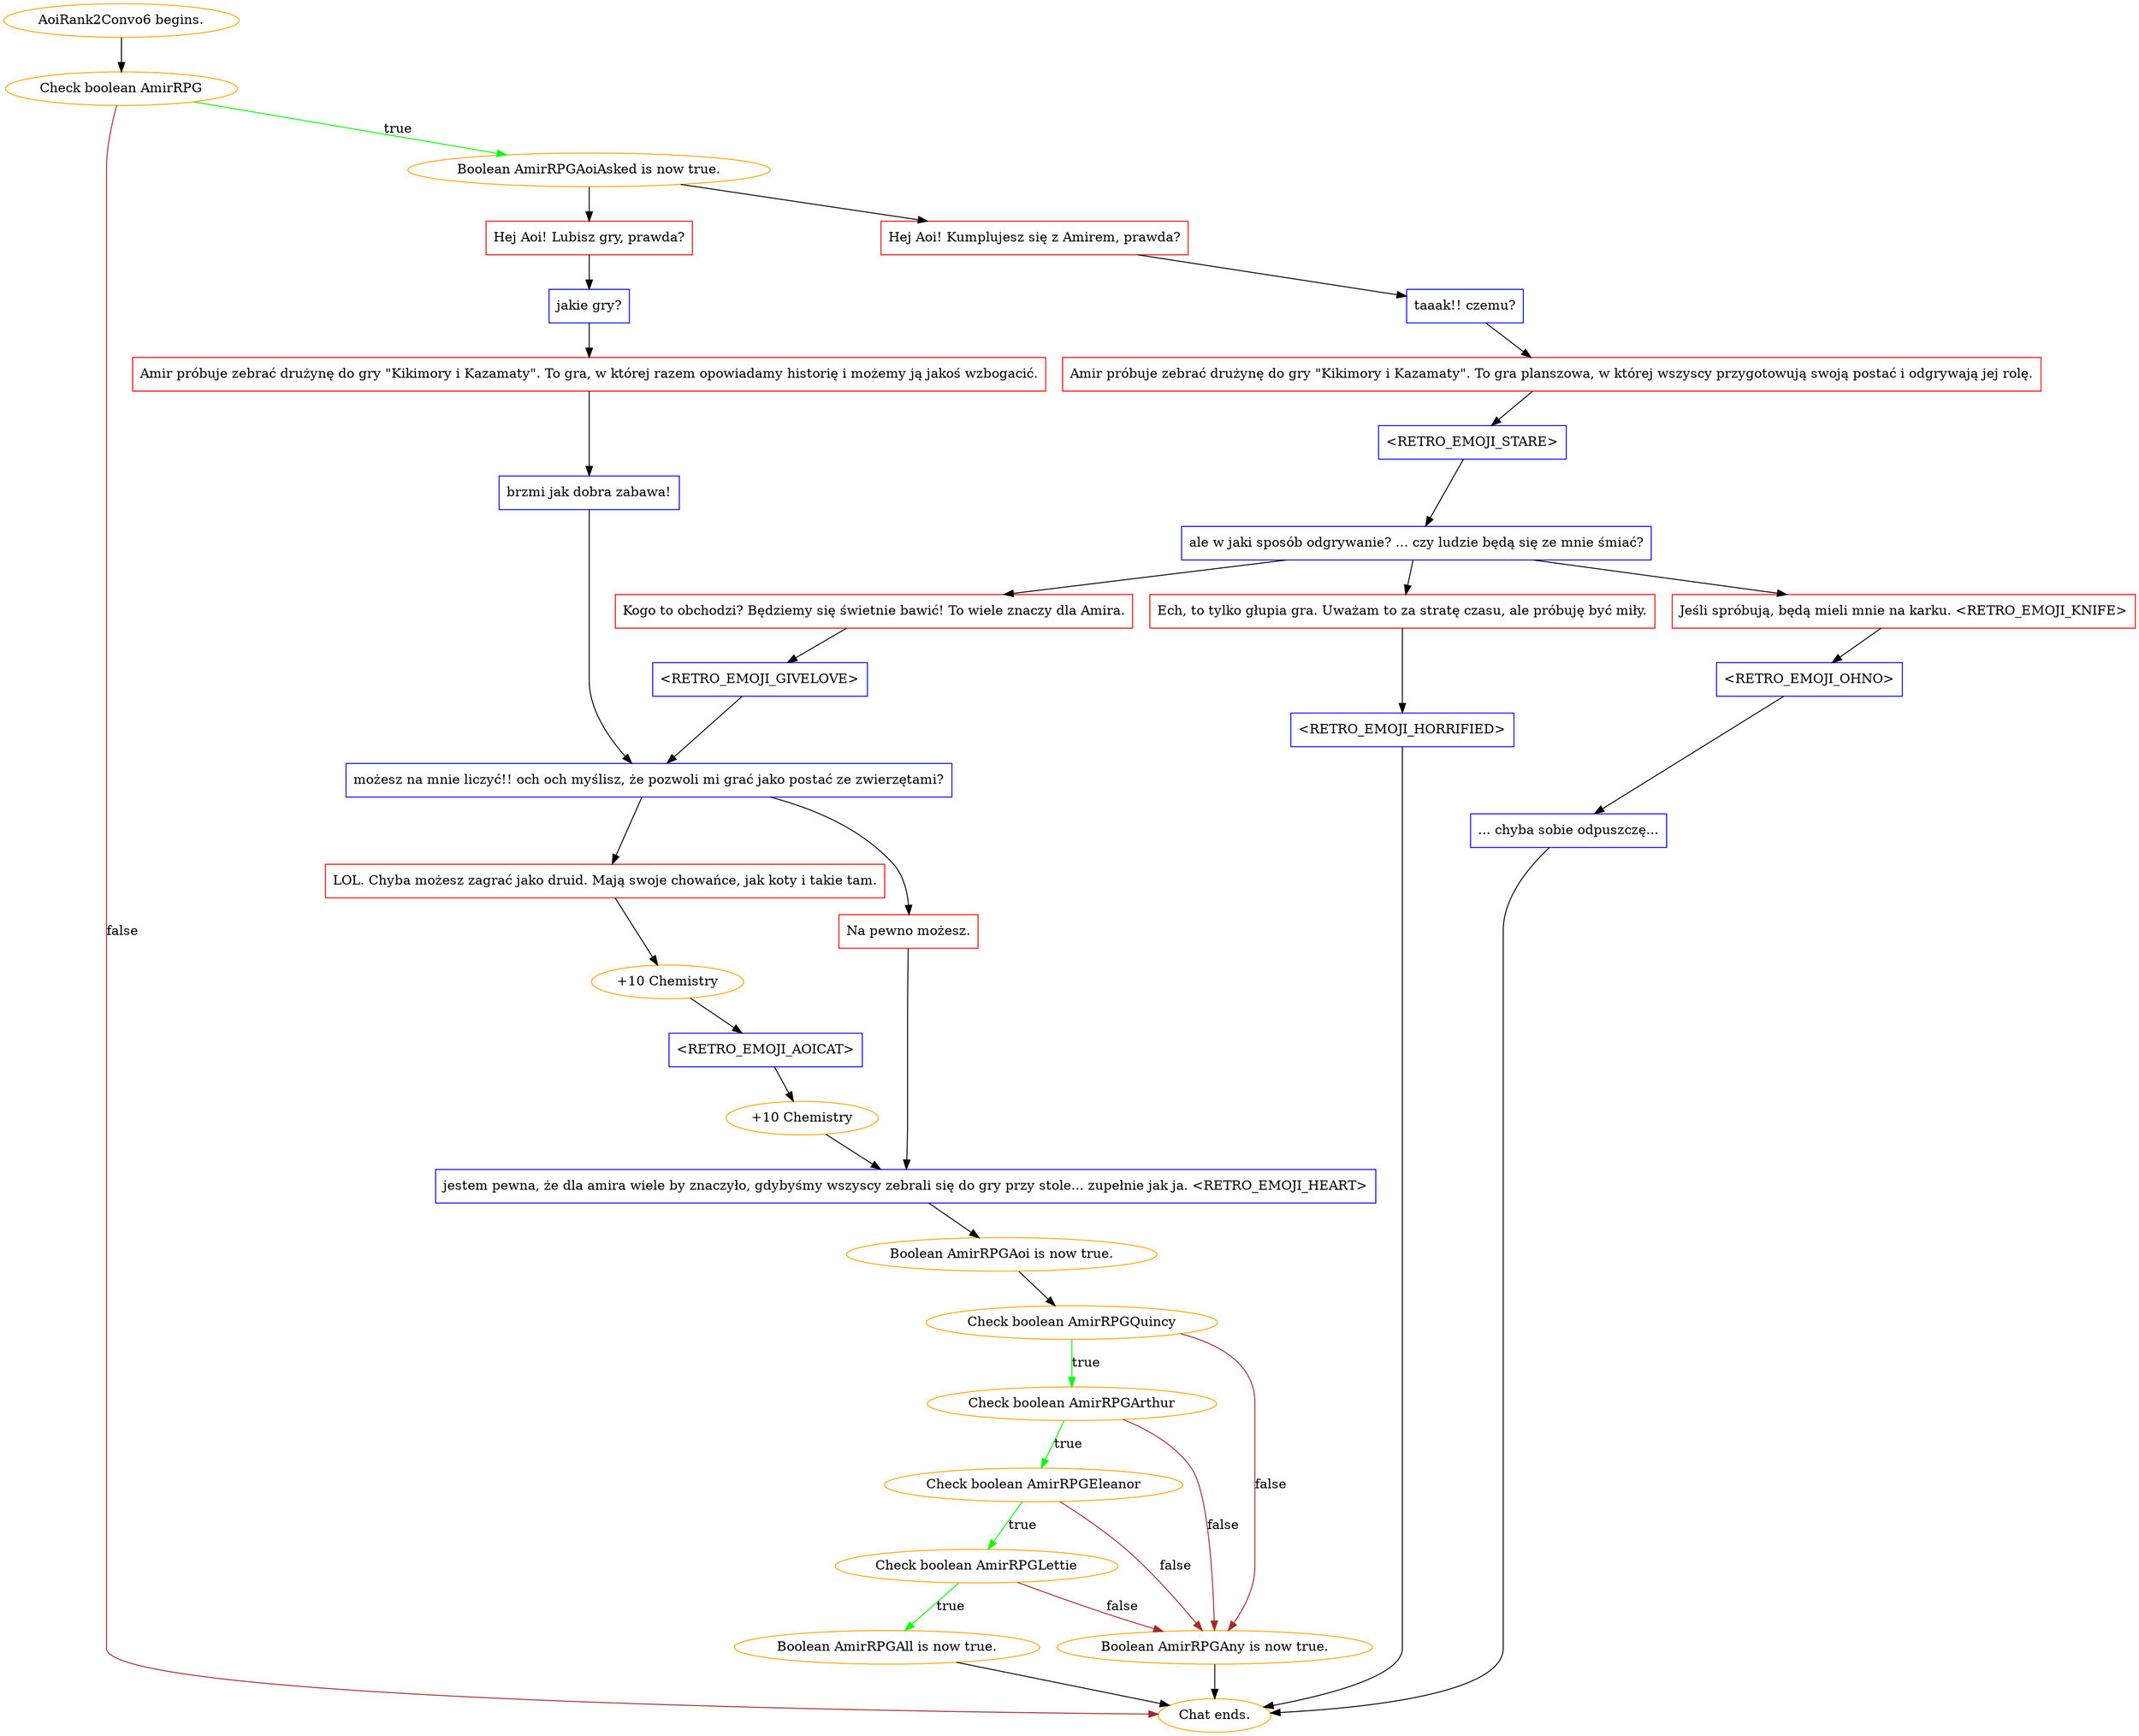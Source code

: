 digraph {
	"AoiRank2Convo6 begins." [color=orange];
		"AoiRank2Convo6 begins." -> j2575486394;
	j2575486394 [label="Check boolean AmirRPG",color=orange];
		j2575486394 -> j2866824290 [label=true,color=green];
		j2575486394 -> "Chat ends." [label=false,color=brown];
	j2866824290 [label="Boolean AmirRPGAoiAsked is now true.",color=orange];
		j2866824290 -> j3638077025;
		j2866824290 -> j1839909291;
	"Chat ends." [color=orange];
	j3638077025 [label="Hej Aoi! Kumplujesz się z Amirem, prawda?",shape=box,color=red];
		j3638077025 -> j3667280080;
	j1839909291 [label="Hej Aoi! Lubisz gry, prawda?",shape=box,color=red];
		j1839909291 -> j3064032291;
	j3667280080 [label="taaak!! czemu?",shape=box,color=blue];
		j3667280080 -> j2160751553;
	j3064032291 [label="jakie gry?",shape=box,color=blue];
		j3064032291 -> j3825066291;
	j2160751553 [label="Amir próbuje zebrać drużynę do gry \"Kikimory i Kazamaty\". To gra planszowa, w której wszyscy przygotowują swoją postać i odgrywają jej rolę.",shape=box,color=red];
		j2160751553 -> j2228181407;
	j3825066291 [label="Amir próbuje zebrać drużynę do gry \"Kikimory i Kazamaty\". To gra, w której razem opowiadamy historię i możemy ją jakoś wzbogacić.",shape=box,color=red];
		j3825066291 -> j4093272210;
	j2228181407 [label="<RETRO_EMOJI_STARE>",shape=box,color=blue];
		j2228181407 -> j3360294369;
	j4093272210 [label="brzmi jak dobra zabawa!",shape=box,color=blue];
		j4093272210 -> j2888964144;
	j3360294369 [label="ale w jaki sposób odgrywanie? ... czy ludzie będą się ze mnie śmiać?",shape=box,color=blue];
		j3360294369 -> j1321842521;
		j3360294369 -> j2181749382;
		j3360294369 -> j1684861928;
	j2888964144 [label="możesz na mnie liczyć!! och och myślisz, że pozwoli mi grać jako postać ze zwierzętami?",shape=box,color=blue];
		j2888964144 -> j910752809;
		j2888964144 -> j3512515200;
	j1321842521 [label="Ech, to tylko głupia gra. Uważam to za stratę czasu, ale próbuję być miły.",shape=box,color=red];
		j1321842521 -> j4081928315;
	j2181749382 [label="Jeśli spróbują, będą mieli mnie na karku. <RETRO_EMOJI_KNIFE>",shape=box,color=red];
		j2181749382 -> j1004582448;
	j1684861928 [label="Kogo to obchodzi? Będziemy się świetnie bawić! To wiele znaczy dla Amira.",shape=box,color=red];
		j1684861928 -> j377895461;
	j910752809 [label="LOL. Chyba możesz zagrać jako druid. Mają swoje chowańce, jak koty i takie tam.",shape=box,color=red];
		j910752809 -> j920455440;
	j3512515200 [label="Na pewno możesz.",shape=box,color=red];
		j3512515200 -> j2501283180;
	j4081928315 [label="<RETRO_EMOJI_HORRIFIED>",shape=box,color=blue];
		j4081928315 -> "Chat ends.";
	j1004582448 [label="<RETRO_EMOJI_OHNO>",shape=box,color=blue];
		j1004582448 -> j3393099093;
	j377895461 [label="<RETRO_EMOJI_GIVELOVE>",shape=box,color=blue];
		j377895461 -> j2888964144;
	j920455440 [label="+10 Chemistry",color=orange];
		j920455440 -> j718727944;
	j2501283180 [label="jestem pewna, że dla amira wiele by znaczyło, gdybyśmy wszyscy zebrali się do gry przy stole... zupełnie jak ja. <RETRO_EMOJI_HEART>",shape=box,color=blue];
		j2501283180 -> j4105403985;
	j3393099093 [label="... chyba sobie odpuszczę...",shape=box,color=blue];
		j3393099093 -> "Chat ends.";
	j718727944 [label="<RETRO_EMOJI_AOICAT>",shape=box,color=blue];
		j718727944 -> j1109356972;
	j4105403985 [label="Boolean AmirRPGAoi is now true.",color=orange];
		j4105403985 -> j762251993;
	j1109356972 [label="+10 Chemistry",color=orange];
		j1109356972 -> j2501283180;
	j762251993 [label="Check boolean AmirRPGQuincy",color=orange];
		j762251993 -> j995027809 [label=true,color=green];
		j762251993 -> j1692268193 [label=false,color=brown];
	j995027809 [label="Check boolean AmirRPGArthur",color=orange];
		j995027809 -> j1453246023 [label=true,color=green];
		j995027809 -> j1692268193 [label=false,color=brown];
	j1692268193 [label="Boolean AmirRPGAny is now true.",color=orange];
		j1692268193 -> "Chat ends.";
	j1453246023 [label="Check boolean AmirRPGEleanor",color=orange];
		j1453246023 -> j3146949038 [label=true,color=green];
		j1453246023 -> j1692268193 [label=false,color=brown];
	j3146949038 [label="Check boolean AmirRPGLettie",color=orange];
		j3146949038 -> j3798570005 [label=true,color=green];
		j3146949038 -> j1692268193 [label=false,color=brown];
	j3798570005 [label="Boolean AmirRPGAll is now true.",color=orange];
		j3798570005 -> "Chat ends.";
}